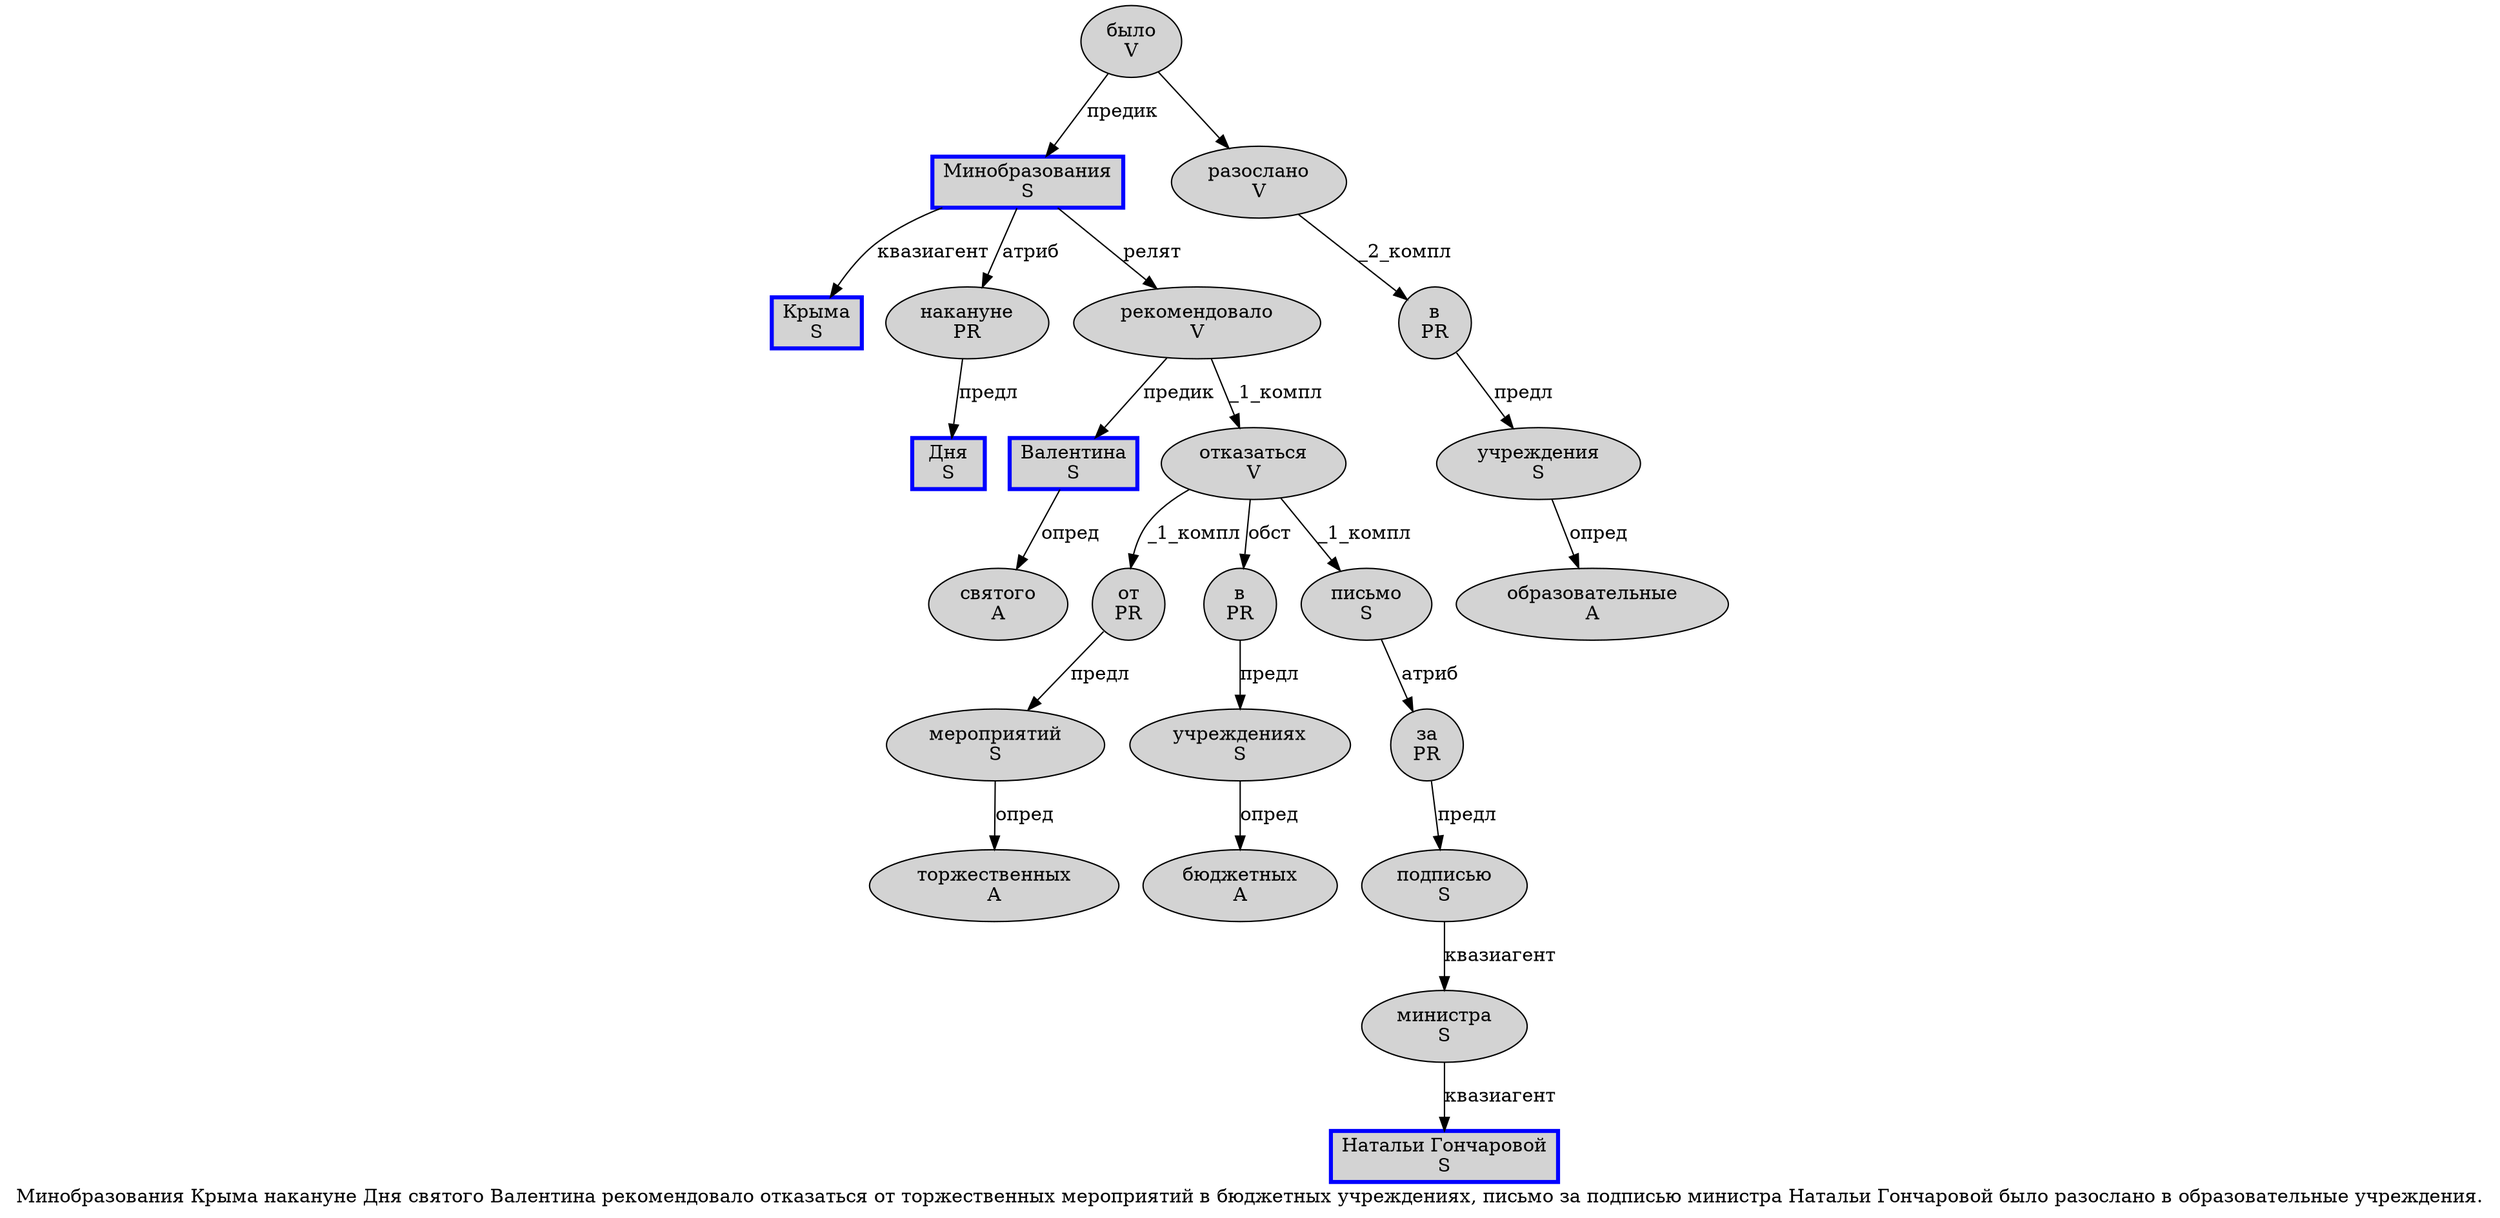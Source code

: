 digraph SENTENCE_1186 {
	graph [label="Минобразования Крыма накануне Дня святого Валентина рекомендовало отказаться от торжественных мероприятий в бюджетных учреждениях, письмо за подписью министра Натальи Гончаровой было разослано в образовательные учреждения."]
	node [style=filled]
		0 [label="Минобразования
S" color=blue fillcolor=lightgray penwidth=3 shape=box]
		1 [label="Крыма
S" color=blue fillcolor=lightgray penwidth=3 shape=box]
		2 [label="накануне
PR" color="" fillcolor=lightgray penwidth=1 shape=ellipse]
		3 [label="Дня
S" color=blue fillcolor=lightgray penwidth=3 shape=box]
		4 [label="святого
A" color="" fillcolor=lightgray penwidth=1 shape=ellipse]
		5 [label="Валентина
S" color=blue fillcolor=lightgray penwidth=3 shape=box]
		6 [label="рекомендовало
V" color="" fillcolor=lightgray penwidth=1 shape=ellipse]
		7 [label="отказаться
V" color="" fillcolor=lightgray penwidth=1 shape=ellipse]
		8 [label="от
PR" color="" fillcolor=lightgray penwidth=1 shape=ellipse]
		9 [label="торжественных
A" color="" fillcolor=lightgray penwidth=1 shape=ellipse]
		10 [label="мероприятий
S" color="" fillcolor=lightgray penwidth=1 shape=ellipse]
		11 [label="в
PR" color="" fillcolor=lightgray penwidth=1 shape=ellipse]
		12 [label="бюджетных
A" color="" fillcolor=lightgray penwidth=1 shape=ellipse]
		13 [label="учреждениях
S" color="" fillcolor=lightgray penwidth=1 shape=ellipse]
		15 [label="письмо
S" color="" fillcolor=lightgray penwidth=1 shape=ellipse]
		16 [label="за
PR" color="" fillcolor=lightgray penwidth=1 shape=ellipse]
		17 [label="подписью
S" color="" fillcolor=lightgray penwidth=1 shape=ellipse]
		18 [label="министра
S" color="" fillcolor=lightgray penwidth=1 shape=ellipse]
		19 [label="Натальи Гончаровой
S" color=blue fillcolor=lightgray penwidth=3 shape=box]
		20 [label="было
V" color="" fillcolor=lightgray penwidth=1 shape=ellipse]
		21 [label="разослано
V" color="" fillcolor=lightgray penwidth=1 shape=ellipse]
		22 [label="в
PR" color="" fillcolor=lightgray penwidth=1 shape=ellipse]
		23 [label="образовательные
A" color="" fillcolor=lightgray penwidth=1 shape=ellipse]
		24 [label="учреждения
S" color="" fillcolor=lightgray penwidth=1 shape=ellipse]
			8 -> 10 [label="предл"]
			16 -> 17 [label="предл"]
			22 -> 24 [label="предл"]
			20 -> 0 [label="предик"]
			20 -> 21
			13 -> 12 [label="опред"]
			11 -> 13 [label="предл"]
			21 -> 22 [label="_2_компл"]
			7 -> 8 [label="_1_компл"]
			7 -> 11 [label="обст"]
			7 -> 15 [label="_1_компл"]
			10 -> 9 [label="опред"]
			6 -> 5 [label="предик"]
			6 -> 7 [label="_1_компл"]
			5 -> 4 [label="опред"]
			17 -> 18 [label="квазиагент"]
			2 -> 3 [label="предл"]
			24 -> 23 [label="опред"]
			0 -> 1 [label="квазиагент"]
			0 -> 2 [label="атриб"]
			0 -> 6 [label="релят"]
			15 -> 16 [label="атриб"]
			18 -> 19 [label="квазиагент"]
}